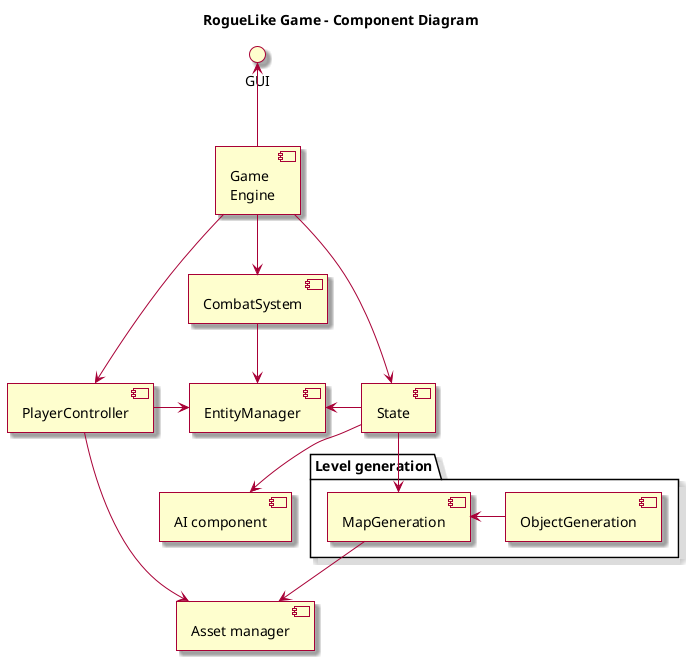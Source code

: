 @startuml

skin rose

title RogueLike Game - Component Diagram
/'
Define components
'/
[Game\nEngine] as GE
[State] as State
[AI component] as AI
[Asset manager] as AM
package "Level generation" {
  [MapGeneration] as MG
  [ObjectGeneration] as OG
}
[EntityManager] as EM
[PlayerController] as PC
interface "GUI" as GUI
[CombatSystem] as CS
/'
===================================
'/


GUI <-- GE
GE --> State
GE --> CS
GE -> PC
State --> AI
EM <- State
State --> MG

PC -> AM
PC -> EM
CS --> EM
 
MG --> AM
MG <- OG

@enduml